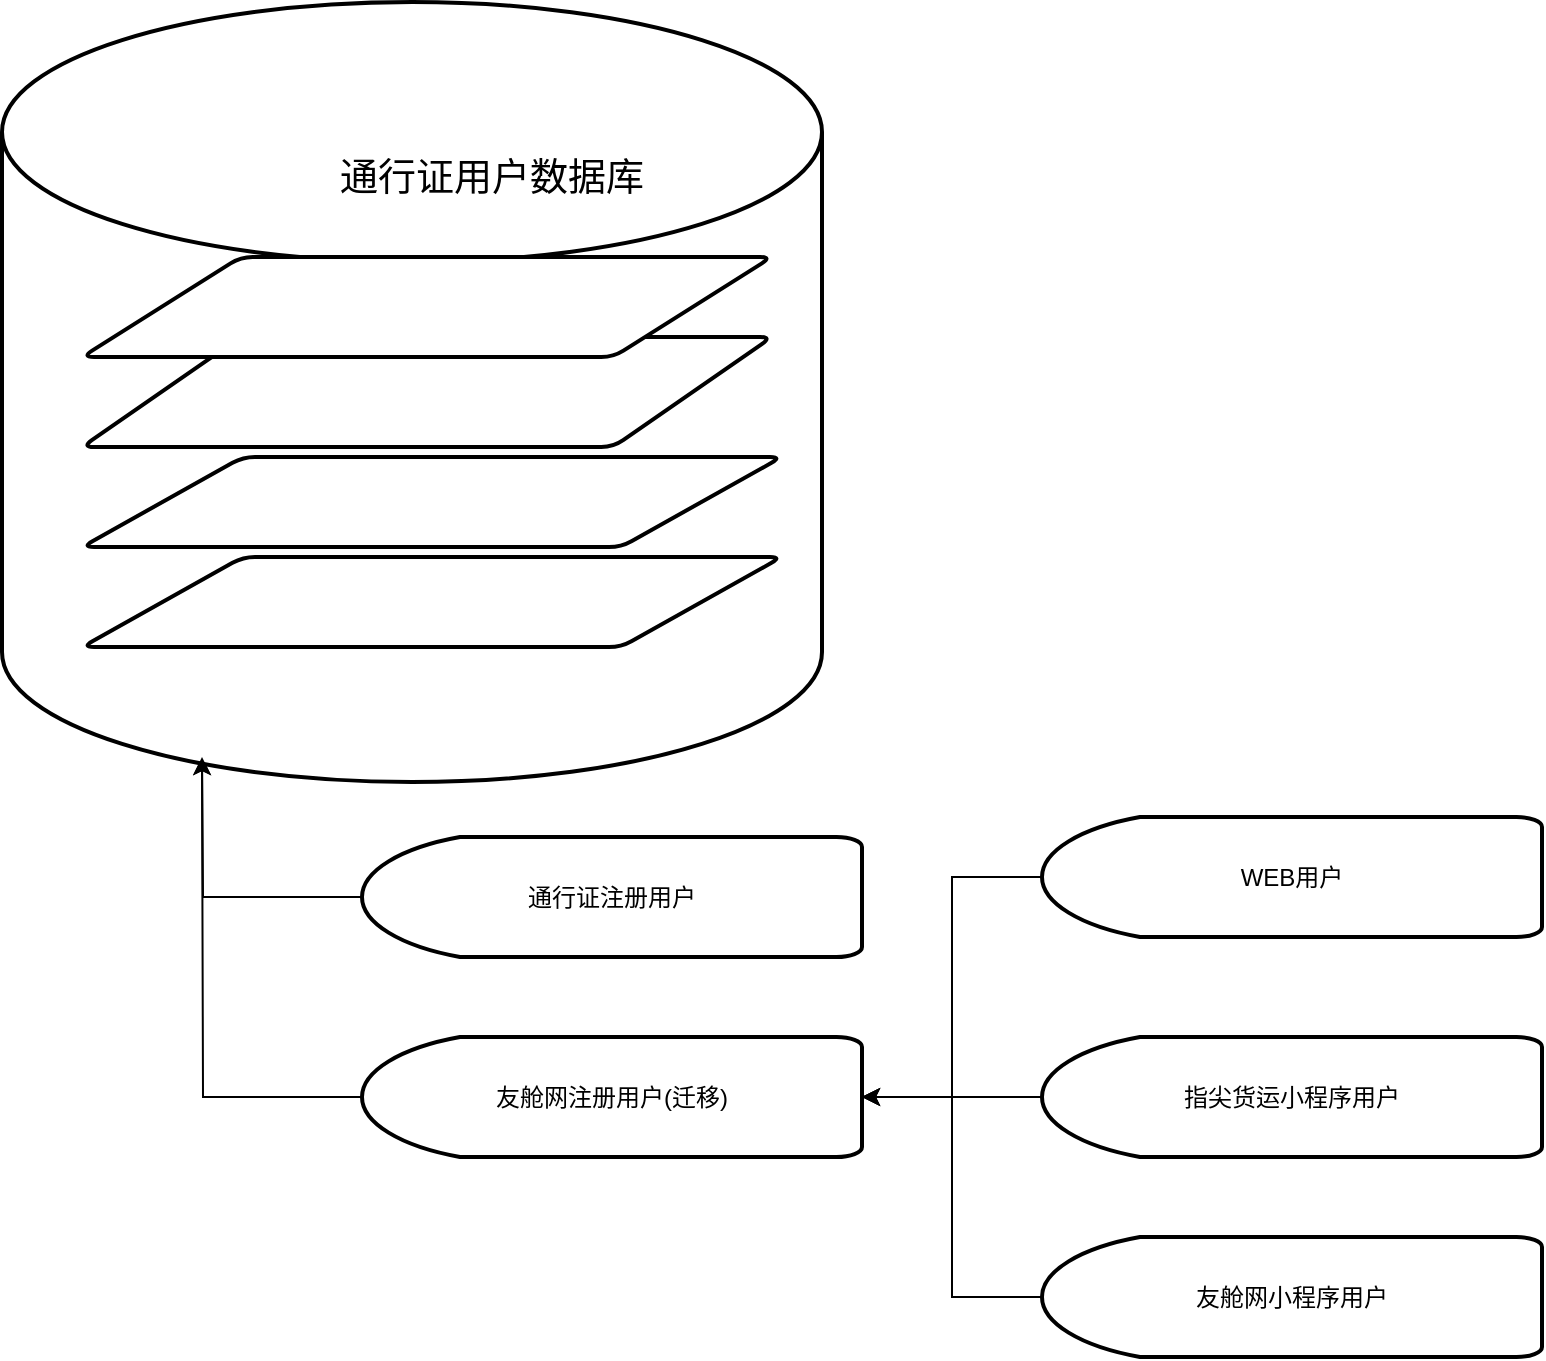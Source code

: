 <mxfile version="13.3.9" type="github"><diagram id="ONvCrM6581Q3i1zDX8Ca" name="第 1 页"><mxGraphModel dx="1248" dy="794" grid="1" gridSize="10" guides="1" tooltips="1" connect="1" arrows="1" fold="1" page="1" pageScale="1" pageWidth="827" pageHeight="1169" math="0" shadow="0"><root><mxCell id="0"/><mxCell id="1" parent="0"/><mxCell id="yA3CeKUINiuxSaDfYMKg-21" style="edgeStyle=orthogonalEdgeStyle;rounded=0;orthogonalLoop=1;jettySize=auto;html=1;" edge="1" parent="1" source="yA3CeKUINiuxSaDfYMKg-1"><mxGeometry relative="1" as="geometry"><mxPoint x="129" y="623.5" as="targetPoint"/></mxGeometry></mxCell><mxCell id="yA3CeKUINiuxSaDfYMKg-1" value="通行证注册用户" style="strokeWidth=2;html=1;shape=mxgraph.flowchart.delay;whiteSpace=wrap;direction=west;" vertex="1" parent="1"><mxGeometry x="209" y="663.5" width="250" height="60" as="geometry"/></mxCell><mxCell id="yA3CeKUINiuxSaDfYMKg-2" value="" style="strokeWidth=2;html=1;shape=mxgraph.flowchart.database;whiteSpace=wrap;" vertex="1" parent="1"><mxGeometry x="29" y="246" width="410" height="390" as="geometry"/></mxCell><mxCell id="yA3CeKUINiuxSaDfYMKg-4" value="" style="shape=parallelogram;html=1;strokeWidth=2;perimeter=parallelogramPerimeter;whiteSpace=wrap;rounded=1;arcSize=12;size=0.23;" vertex="1" parent="1"><mxGeometry x="69" y="523.5" width="350" height="45" as="geometry"/></mxCell><mxCell id="yA3CeKUINiuxSaDfYMKg-5" value="" style="shape=parallelogram;html=1;strokeWidth=2;perimeter=parallelogramPerimeter;whiteSpace=wrap;rounded=1;arcSize=12;size=0.23;" vertex="1" parent="1"><mxGeometry x="69" y="473.5" width="350" height="45" as="geometry"/></mxCell><mxCell id="yA3CeKUINiuxSaDfYMKg-6" value="" style="shape=parallelogram;html=1;strokeWidth=2;perimeter=parallelogramPerimeter;whiteSpace=wrap;rounded=1;arcSize=12;size=0.23;" vertex="1" parent="1"><mxGeometry x="69" y="413.5" width="345" height="55" as="geometry"/></mxCell><mxCell id="yA3CeKUINiuxSaDfYMKg-7" value="" style="shape=parallelogram;html=1;strokeWidth=2;perimeter=parallelogramPerimeter;whiteSpace=wrap;rounded=1;arcSize=12;size=0.23;" vertex="1" parent="1"><mxGeometry x="69" y="373.5" width="345" height="50" as="geometry"/></mxCell><mxCell id="yA3CeKUINiuxSaDfYMKg-8" value="&lt;font style=&quot;font-size: 19px&quot;&gt;通行证用户数据库&lt;/font&gt;" style="text;html=1;strokeColor=none;fillColor=none;align=center;verticalAlign=middle;whiteSpace=wrap;rounded=0;" vertex="1" parent="1"><mxGeometry x="194" y="323.5" width="160" height="20" as="geometry"/></mxCell><mxCell id="yA3CeKUINiuxSaDfYMKg-22" style="edgeStyle=orthogonalEdgeStyle;rounded=0;orthogonalLoop=1;jettySize=auto;html=1;" edge="1" parent="1" source="yA3CeKUINiuxSaDfYMKg-11"><mxGeometry relative="1" as="geometry"><mxPoint x="129" y="623.5" as="targetPoint"/></mxGeometry></mxCell><mxCell id="yA3CeKUINiuxSaDfYMKg-11" value="友舱网注册用户(迁移)" style="strokeWidth=2;html=1;shape=mxgraph.flowchart.delay;whiteSpace=wrap;direction=west;" vertex="1" parent="1"><mxGeometry x="209" y="763.5" width="250" height="60" as="geometry"/></mxCell><mxCell id="yA3CeKUINiuxSaDfYMKg-18" style="edgeStyle=orthogonalEdgeStyle;rounded=0;orthogonalLoop=1;jettySize=auto;html=1;entryX=0;entryY=0.5;entryDx=0;entryDy=0;entryPerimeter=0;" edge="1" parent="1" source="yA3CeKUINiuxSaDfYMKg-13" target="yA3CeKUINiuxSaDfYMKg-11"><mxGeometry relative="1" as="geometry"/></mxCell><mxCell id="yA3CeKUINiuxSaDfYMKg-13" value="WEB用户" style="strokeWidth=2;html=1;shape=mxgraph.flowchart.delay;whiteSpace=wrap;direction=west;" vertex="1" parent="1"><mxGeometry x="549" y="653.5" width="250" height="60" as="geometry"/></mxCell><mxCell id="yA3CeKUINiuxSaDfYMKg-19" style="edgeStyle=orthogonalEdgeStyle;rounded=0;orthogonalLoop=1;jettySize=auto;html=1;" edge="1" parent="1" source="yA3CeKUINiuxSaDfYMKg-14"><mxGeometry relative="1" as="geometry"><mxPoint x="459" y="793.5" as="targetPoint"/></mxGeometry></mxCell><mxCell id="yA3CeKUINiuxSaDfYMKg-14" value="指尖货运小程序用户" style="strokeWidth=2;html=1;shape=mxgraph.flowchart.delay;whiteSpace=wrap;direction=west;" vertex="1" parent="1"><mxGeometry x="549" y="763.5" width="250" height="60" as="geometry"/></mxCell><mxCell id="yA3CeKUINiuxSaDfYMKg-20" style="edgeStyle=orthogonalEdgeStyle;rounded=0;orthogonalLoop=1;jettySize=auto;html=1;entryX=0;entryY=0.5;entryDx=0;entryDy=0;entryPerimeter=0;" edge="1" parent="1" source="yA3CeKUINiuxSaDfYMKg-15" target="yA3CeKUINiuxSaDfYMKg-11"><mxGeometry relative="1" as="geometry"/></mxCell><mxCell id="yA3CeKUINiuxSaDfYMKg-15" value="友舱网小程序用户" style="strokeWidth=2;html=1;shape=mxgraph.flowchart.delay;whiteSpace=wrap;direction=west;" vertex="1" parent="1"><mxGeometry x="549" y="863.5" width="250" height="60" as="geometry"/></mxCell></root></mxGraphModel></diagram></mxfile>